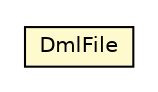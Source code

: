 #!/usr/local/bin/dot
#
# Class diagram 
# Generated by UMLGraph version 5.1 (http://www.umlgraph.org/)
#

digraph G {
	edge [fontname="Helvetica",fontsize=10,labelfontname="Helvetica",labelfontsize=10];
	node [fontname="Helvetica",fontsize=10,shape=plaintext];
	nodesep=0.25;
	ranksep=0.5;
	// pt.ist.fenixframework.core.DmlFile
	c12946 [label=<<table title="pt.ist.fenixframework.core.DmlFile" border="0" cellborder="1" cellspacing="0" cellpadding="2" port="p" bgcolor="lemonChiffon" href="./DmlFile.html">
		<tr><td><table border="0" cellspacing="0" cellpadding="1">
<tr><td align="center" balign="center"> DmlFile </td></tr>
		</table></td></tr>
		</table>>, fontname="Helvetica", fontcolor="black", fontsize=10.0];
}

